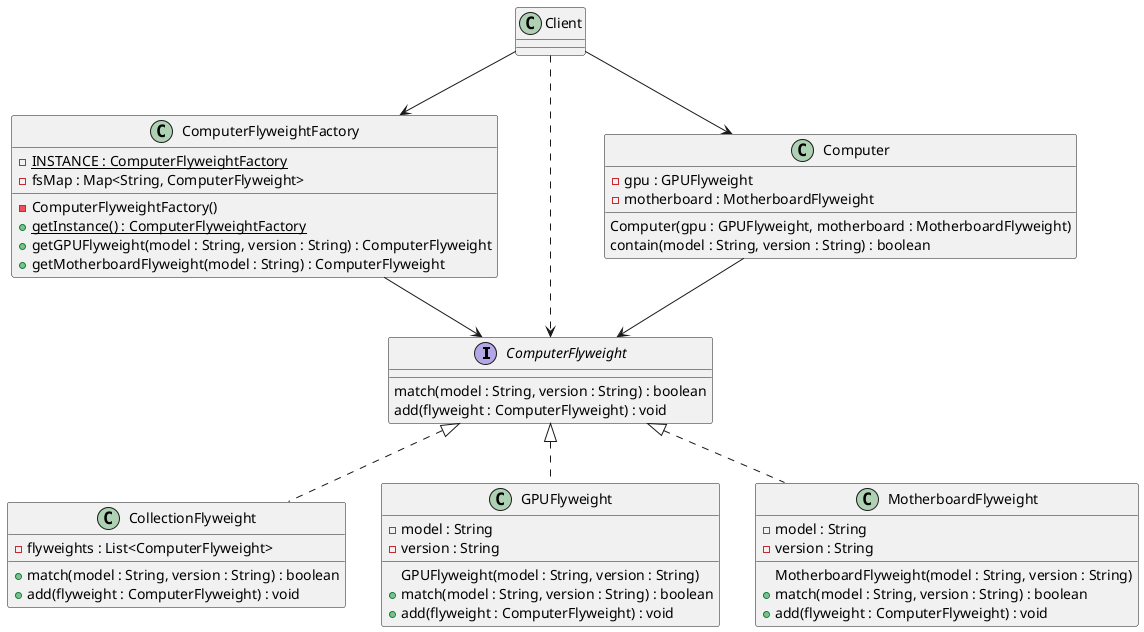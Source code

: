 @startuml

interface ComputerFlyweight {
  match(model : String, version : String) : boolean
  add(flyweight : ComputerFlyweight) : void
}
class CollectionFlyweight {
  - flyweights : List<ComputerFlyweight>
  + match(model : String, version : String) : boolean
  + add(flyweight : ComputerFlyweight) : void
}
class GPUFlyweight {
  - model : String
  - version : String
  GPUFlyweight(model : String, version : String)
  + match(model : String, version : String) : boolean
  + add(flyweight : ComputerFlyweight) : void
}
class MotherboardFlyweight {
  - model : String
  - version : String
  MotherboardFlyweight(model : String, version : String)
  + match(model : String, version : String) : boolean
  + add(flyweight : ComputerFlyweight) : void
}
class ComputerFlyweightFactory {
  - {static} INSTANCE : ComputerFlyweightFactory
  - fsMap : Map<String, ComputerFlyweight>
  - ComputerFlyweightFactory()
  + {static} getInstance() : ComputerFlyweightFactory
  + getGPUFlyweight(model : String, version : String) : ComputerFlyweight
  + getMotherboardFlyweight(model : String) : ComputerFlyweight
}
class Computer {
  - gpu : GPUFlyweight
  - motherboard : MotherboardFlyweight
  Computer(gpu : GPUFlyweight, motherboard : MotherboardFlyweight)
  contain(model : String, version : String) : boolean
}

ComputerFlyweight <|.. CollectionFlyweight
ComputerFlyweight <|.. GPUFlyweight
ComputerFlyweight <|.. MotherboardFlyweight

ComputerFlyweightFactory --> ComputerFlyweight
Computer --> ComputerFlyweight

Client -> ComputerFlyweightFactory
Client --> Computer

Client ..> ComputerFlyweight

@enduml